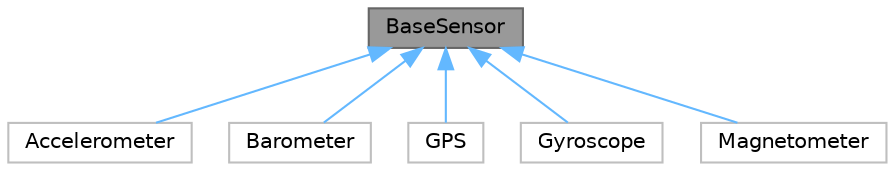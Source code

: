 digraph "BaseSensor"
{
 // LATEX_PDF_SIZE
  bgcolor="transparent";
  edge [fontname=Helvetica,fontsize=10,labelfontname=Helvetica,labelfontsize=10];
  node [fontname=Helvetica,fontsize=10,shape=box,height=0.2,width=0.4];
  Node1 [label="BaseSensor",height=0.2,width=0.4,color="gray40", fillcolor="grey60", style="filled", fontcolor="black",tooltip=" "];
  Node1 -> Node2 [dir="back",color="steelblue1",style="solid"];
  Node2 [label="Accelerometer",height=0.2,width=0.4,color="grey75", fillcolor="white", style="filled",URL="$classAccelerometer.html",tooltip=" "];
  Node1 -> Node3 [dir="back",color="steelblue1",style="solid"];
  Node3 [label="Barometer",height=0.2,width=0.4,color="grey75", fillcolor="white", style="filled",URL="$classBarometer.html",tooltip=" "];
  Node1 -> Node4 [dir="back",color="steelblue1",style="solid"];
  Node4 [label="GPS",height=0.2,width=0.4,color="grey75", fillcolor="white", style="filled",URL="$classGPS.html",tooltip=" "];
  Node1 -> Node5 [dir="back",color="steelblue1",style="solid"];
  Node5 [label="Gyroscope",height=0.2,width=0.4,color="grey75", fillcolor="white", style="filled",URL="$classGyroscope.html",tooltip=" "];
  Node1 -> Node6 [dir="back",color="steelblue1",style="solid"];
  Node6 [label="Magnetometer",height=0.2,width=0.4,color="grey75", fillcolor="white", style="filled",URL="$classMagnetometer.html",tooltip=" "];
}
